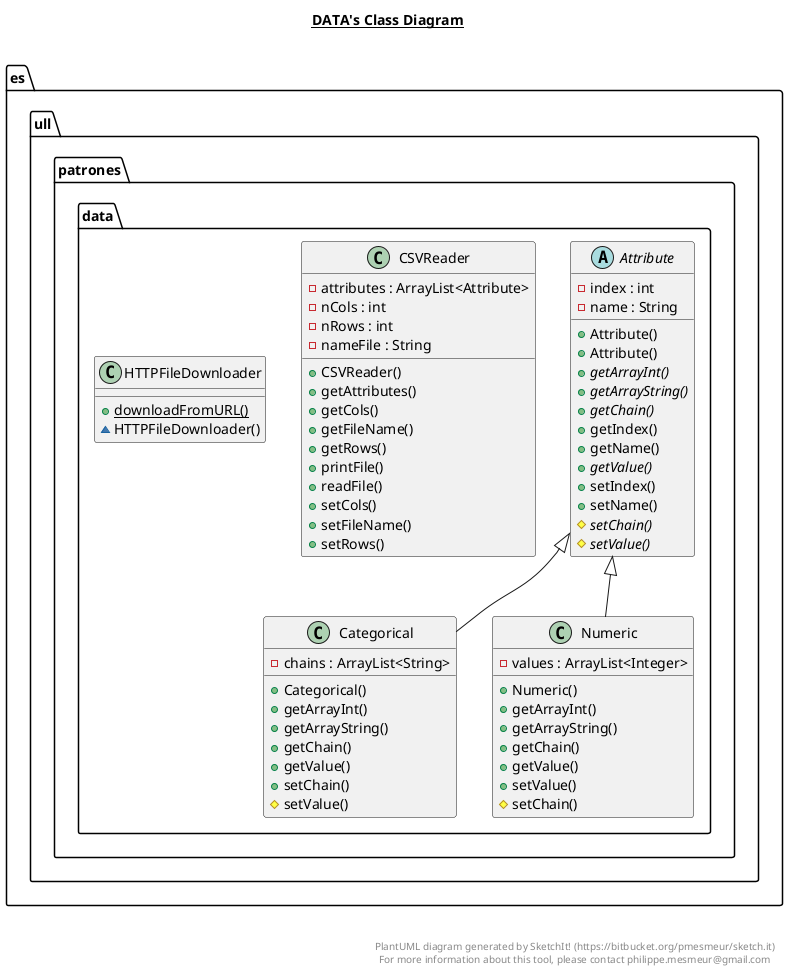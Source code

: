 @startuml

title __DATA's Class Diagram__\n

  namespace es.ull.patrones {
    namespace es.ull.patrones.data {
      abstract class es.ull.patrones.data.Attribute {
          - index : int
          - name : String
          + Attribute()
          + Attribute()
          {abstract} + getArrayInt()
          {abstract} + getArrayString()
          {abstract} + getChain()
          + getIndex()
          + getName()
          {abstract} + getValue()
          + setIndex()
          + setName()
          {abstract} # setChain()
          {abstract} # setValue()
      }
    }
  }
  

  namespace es.ull.patrones {
    namespace es.ull.patrones.data {
      class es.ull.patrones.data.CSVReader {
          - attributes : ArrayList<Attribute>
          - nCols : int
          - nRows : int
          - nameFile : String
          + CSVReader()
          + getAttributes()
          + getCols()
          + getFileName()
          + getRows()
          + printFile()
          + readFile()
          + setCols()
          + setFileName()
          + setRows()
      }
    }
  }
  

  namespace es.ull.patrones {
    namespace es.ull.patrones.data {
      class es.ull.patrones.data.Categorical {
          - chains : ArrayList<String>
          + Categorical()
          + getArrayInt()
          + getArrayString()
          + getChain()
          + getValue()
          + setChain()
          # setValue()
      }
    }
  }
  

  namespace es.ull.patrones {
    namespace es.ull.patrones.data {
      class es.ull.patrones.data.HTTPFileDownloader {
          {static} + downloadFromURL()
          ~ HTTPFileDownloader()
      }
    }
  }
  

  namespace es.ull.patrones {
    namespace es.ull.patrones.data {
      class es.ull.patrones.data.Numeric {
          - values : ArrayList<Integer>
          + Numeric()
          + getArrayInt()
          + getArrayString()
          + getChain()
          + getValue()
          + setValue()
          # setChain()
      }
    }
  }
  

  es.ull.patrones.data.Categorical -up-|> es.ull.patrones.data.Attribute
  es.ull.patrones.data.Numeric -up-|> es.ull.patrones.data.Attribute


right footer


PlantUML diagram generated by SketchIt! (https://bitbucket.org/pmesmeur/sketch.it)
For more information about this tool, please contact philippe.mesmeur@gmail.com
endfooter

@enduml

